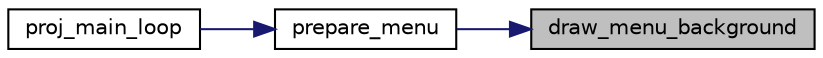 digraph "draw_menu_background"
{
 // LATEX_PDF_SIZE
  edge [fontname="Helvetica",fontsize="10",labelfontname="Helvetica",labelfontsize="10"];
  node [fontname="Helvetica",fontsize="10",shape=record];
  rankdir="RL";
  Node1 [label="draw_menu_background",height=0.2,width=0.4,color="black", fillcolor="grey75", style="filled", fontcolor="black",tooltip="Draws the menu background on the background buffer."];
  Node1 -> Node2 [dir="back",color="midnightblue",fontsize="10",style="solid",fontname="Helvetica"];
  Node2 [label="prepare_menu",height=0.2,width=0.4,color="black", fillcolor="white", style="filled",URL="$group__menu.html#ga98e1e6e350ea10b0f235bec0f0c1ed4e",tooltip="Prepares the menu."];
  Node2 -> Node3 [dir="back",color="midnightblue",fontsize="10",style="solid",fontname="Helvetica"];
  Node3 [label="proj_main_loop",height=0.2,width=0.4,color="black", fillcolor="white", style="filled",URL="$proj_8c.html#a2a16f651eccbd248e1ad3b3b924b143b",tooltip=" "];
}
